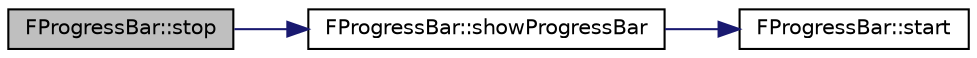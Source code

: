 digraph "FProgressBar::stop"
{
 // INTERACTIVE_SVG=YES
  edge [fontname="Helvetica",fontsize="10",labelfontname="Helvetica",labelfontsize="10"];
  node [fontname="Helvetica",fontsize="10",shape=record];
  rankdir="LR";
  Node63 [label="FProgressBar::stop",height=0.2,width=0.4,color="black", fillcolor="grey75", style="filled", fontcolor="black"];
  Node63 -> Node64 [color="midnightblue",fontsize="10",style="solid",fontname="Helvetica"];
  Node64 [label="FProgressBar::showProgressBar",height=0.2,width=0.4,color="black", fillcolor="white", style="filled",URL="$class_f_progress_bar.html#a9246fbffde83405227f265ecff5b89cc"];
  Node64 -> Node65 [color="midnightblue",fontsize="10",style="solid",fontname="Helvetica"];
  Node65 [label="FProgressBar::start",height=0.2,width=0.4,color="black", fillcolor="white", style="filled",URL="$class_f_progress_bar.html#a2887bbc5c92c022310f158387bee35f7"];
}
